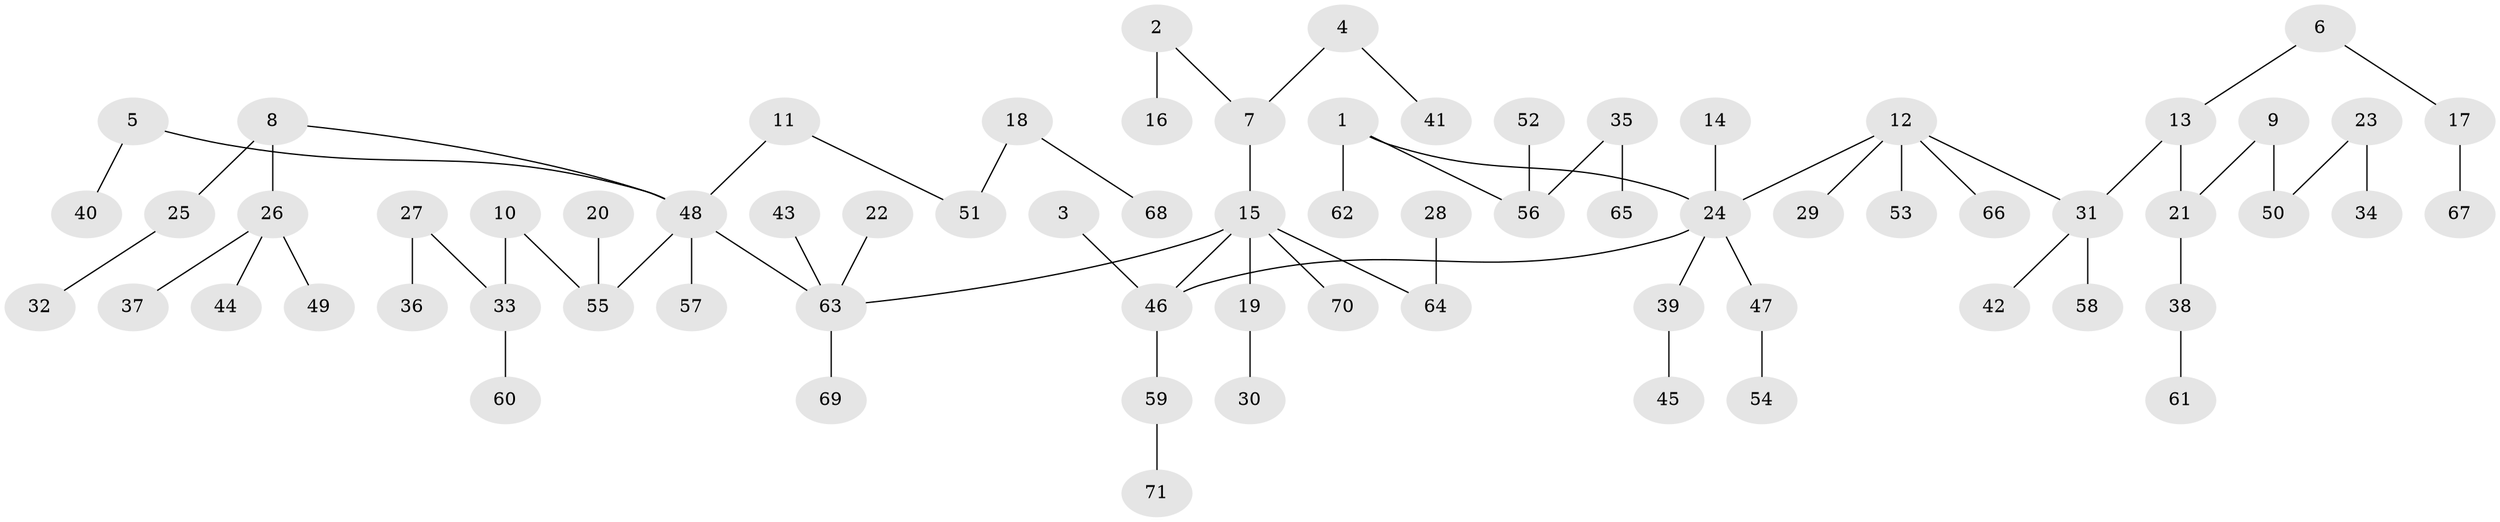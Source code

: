 // original degree distribution, {6: 0.028169014084507043, 7: 0.014084507042253521, 4: 0.04929577464788732, 5: 0.028169014084507043, 3: 0.14084507042253522, 2: 0.21830985915492956, 1: 0.5211267605633803}
// Generated by graph-tools (version 1.1) at 2025/37/03/04/25 23:37:20]
// undirected, 71 vertices, 70 edges
graph export_dot {
  node [color=gray90,style=filled];
  1;
  2;
  3;
  4;
  5;
  6;
  7;
  8;
  9;
  10;
  11;
  12;
  13;
  14;
  15;
  16;
  17;
  18;
  19;
  20;
  21;
  22;
  23;
  24;
  25;
  26;
  27;
  28;
  29;
  30;
  31;
  32;
  33;
  34;
  35;
  36;
  37;
  38;
  39;
  40;
  41;
  42;
  43;
  44;
  45;
  46;
  47;
  48;
  49;
  50;
  51;
  52;
  53;
  54;
  55;
  56;
  57;
  58;
  59;
  60;
  61;
  62;
  63;
  64;
  65;
  66;
  67;
  68;
  69;
  70;
  71;
  1 -- 24 [weight=1.0];
  1 -- 56 [weight=1.0];
  1 -- 62 [weight=1.0];
  2 -- 7 [weight=1.0];
  2 -- 16 [weight=1.0];
  3 -- 46 [weight=1.0];
  4 -- 7 [weight=1.0];
  4 -- 41 [weight=1.0];
  5 -- 40 [weight=1.0];
  5 -- 48 [weight=1.0];
  6 -- 13 [weight=1.0];
  6 -- 17 [weight=1.0];
  7 -- 15 [weight=1.0];
  8 -- 25 [weight=1.0];
  8 -- 26 [weight=1.0];
  8 -- 48 [weight=1.0];
  9 -- 21 [weight=1.0];
  9 -- 50 [weight=1.0];
  10 -- 33 [weight=1.0];
  10 -- 55 [weight=1.0];
  11 -- 48 [weight=1.0];
  11 -- 51 [weight=1.0];
  12 -- 24 [weight=1.0];
  12 -- 29 [weight=1.0];
  12 -- 31 [weight=1.0];
  12 -- 53 [weight=1.0];
  12 -- 66 [weight=1.0];
  13 -- 21 [weight=1.0];
  13 -- 31 [weight=1.0];
  14 -- 24 [weight=1.0];
  15 -- 19 [weight=1.0];
  15 -- 46 [weight=1.0];
  15 -- 63 [weight=1.0];
  15 -- 64 [weight=1.0];
  15 -- 70 [weight=1.0];
  17 -- 67 [weight=1.0];
  18 -- 51 [weight=1.0];
  18 -- 68 [weight=1.0];
  19 -- 30 [weight=1.0];
  20 -- 55 [weight=1.0];
  21 -- 38 [weight=1.0];
  22 -- 63 [weight=1.0];
  23 -- 34 [weight=1.0];
  23 -- 50 [weight=1.0];
  24 -- 39 [weight=1.0];
  24 -- 46 [weight=1.0];
  24 -- 47 [weight=1.0];
  25 -- 32 [weight=1.0];
  26 -- 37 [weight=1.0];
  26 -- 44 [weight=1.0];
  26 -- 49 [weight=1.0];
  27 -- 33 [weight=1.0];
  27 -- 36 [weight=1.0];
  28 -- 64 [weight=1.0];
  31 -- 42 [weight=1.0];
  31 -- 58 [weight=1.0];
  33 -- 60 [weight=1.0];
  35 -- 56 [weight=1.0];
  35 -- 65 [weight=1.0];
  38 -- 61 [weight=1.0];
  39 -- 45 [weight=1.0];
  43 -- 63 [weight=1.0];
  46 -- 59 [weight=1.0];
  47 -- 54 [weight=1.0];
  48 -- 55 [weight=1.0];
  48 -- 57 [weight=1.0];
  48 -- 63 [weight=1.0];
  52 -- 56 [weight=1.0];
  59 -- 71 [weight=1.0];
  63 -- 69 [weight=1.0];
}

